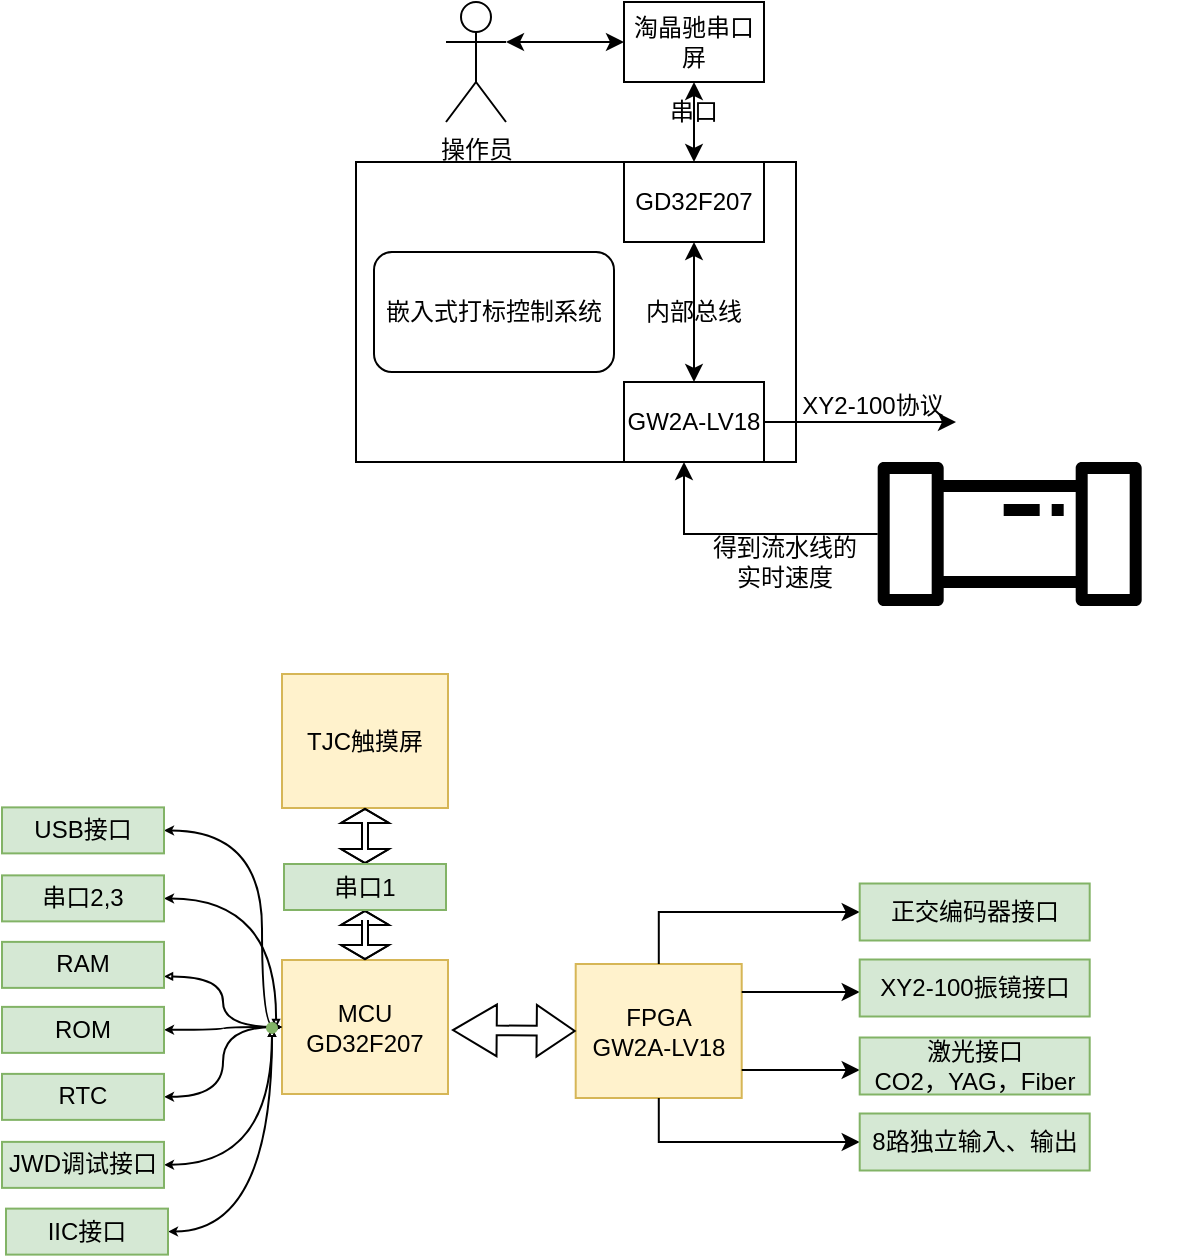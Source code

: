 <mxfile version="20.1.1" type="github">
  <diagram id="64sL20sVKEMzImHlBKcd" name="第 1 页">
    <mxGraphModel dx="865" dy="490" grid="0" gridSize="10" guides="1" tooltips="1" connect="1" arrows="1" fold="1" page="1" pageScale="1" pageWidth="827" pageHeight="1169" math="0" shadow="0">
      <root>
        <mxCell id="0" />
        <mxCell id="1" parent="0" />
        <mxCell id="n3pyETa5GkpWAGw-3gH3-2" value="" style="rounded=0;whiteSpace=wrap;html=1;" vertex="1" parent="1">
          <mxGeometry x="210" y="130" width="220" height="150" as="geometry" />
        </mxCell>
        <mxCell id="n3pyETa5GkpWAGw-3gH3-10" value="" style="edgeStyle=orthogonalEdgeStyle;rounded=0;orthogonalLoop=1;jettySize=auto;html=1;startArrow=classic;startFill=1;entryX=0.5;entryY=0;entryDx=0;entryDy=0;" edge="1" parent="1" source="n3pyETa5GkpWAGw-3gH3-4" target="n3pyETa5GkpWAGw-3gH3-6">
          <mxGeometry relative="1" as="geometry">
            <mxPoint x="265" y="230" as="targetPoint" />
          </mxGeometry>
        </mxCell>
        <mxCell id="n3pyETa5GkpWAGw-3gH3-22" value="" style="edgeStyle=orthogonalEdgeStyle;rounded=0;orthogonalLoop=1;jettySize=auto;html=1;startArrow=classic;startFill=1;" edge="1" parent="1" source="n3pyETa5GkpWAGw-3gH3-4" target="n3pyETa5GkpWAGw-3gH3-14">
          <mxGeometry relative="1" as="geometry" />
        </mxCell>
        <mxCell id="n3pyETa5GkpWAGw-3gH3-4" value="GD32F207" style="rounded=0;whiteSpace=wrap;html=1;" vertex="1" parent="1">
          <mxGeometry x="344" y="130" width="70" height="40" as="geometry" />
        </mxCell>
        <mxCell id="n3pyETa5GkpWAGw-3gH3-6" value="GW2A-LV18" style="rounded=0;whiteSpace=wrap;html=1;" vertex="1" parent="1">
          <mxGeometry x="344" y="240" width="70" height="40" as="geometry" />
        </mxCell>
        <mxCell id="n3pyETa5GkpWAGw-3gH3-11" value="内部总线" style="text;html=1;strokeColor=none;fillColor=none;align=center;verticalAlign=middle;whiteSpace=wrap;rounded=0;" vertex="1" parent="1">
          <mxGeometry x="349" y="190" width="60" height="30" as="geometry" />
        </mxCell>
        <mxCell id="n3pyETa5GkpWAGw-3gH3-28" value="" style="edgeStyle=orthogonalEdgeStyle;rounded=0;orthogonalLoop=1;jettySize=auto;html=1;startArrow=classic;startFill=1;" edge="1" parent="1" source="n3pyETa5GkpWAGw-3gH3-14" target="n3pyETa5GkpWAGw-3gH3-21">
          <mxGeometry relative="1" as="geometry">
            <Array as="points">
              <mxPoint x="300" y="70" />
              <mxPoint x="300" y="70" />
            </Array>
          </mxGeometry>
        </mxCell>
        <mxCell id="n3pyETa5GkpWAGw-3gH3-14" value="淘晶驰串口屏" style="rounded=0;whiteSpace=wrap;html=1;" vertex="1" parent="1">
          <mxGeometry x="344" y="50" width="70" height="40" as="geometry" />
        </mxCell>
        <mxCell id="n3pyETa5GkpWAGw-3gH3-21" value="操作员" style="shape=umlActor;verticalLabelPosition=bottom;verticalAlign=top;html=1;outlineConnect=0;" vertex="1" parent="1">
          <mxGeometry x="255" y="50" width="30" height="60" as="geometry" />
        </mxCell>
        <mxCell id="n3pyETa5GkpWAGw-3gH3-29" value="串口" style="text;html=1;strokeColor=none;fillColor=none;align=center;verticalAlign=middle;whiteSpace=wrap;rounded=0;" vertex="1" parent="1">
          <mxGeometry x="349" y="90" width="60" height="30" as="geometry" />
        </mxCell>
        <mxCell id="n3pyETa5GkpWAGw-3gH3-31" value="" style="sketch=0;outlineConnect=0;fontColor=#232F3E;gradientColor=none;fillColor=default;strokeColor=none;dashed=0;verticalLabelPosition=bottom;verticalAlign=top;align=center;html=1;fontSize=12;fontStyle=0;aspect=fixed;pointerEvents=1;shape=mxgraph.aws4.iot_analytics_pipeline;fillStyle=cross-hatch;" vertex="1" parent="1">
          <mxGeometry x="477.86" y="290" width="150" height="80.77" as="geometry" />
        </mxCell>
        <mxCell id="n3pyETa5GkpWAGw-3gH3-32" value="" style="sketch=0;outlineConnect=0;fontColor=#232F3E;gradientColor=none;fillColor=#000000;strokeColor=none;dashed=0;verticalLabelPosition=bottom;verticalAlign=top;align=center;html=1;fontSize=12;fontStyle=0;aspect=fixed;pointerEvents=1;shape=mxgraph.aws4.iot_analytics_pipeline;fillStyle=solid;strokeWidth=1;" vertex="1" parent="1">
          <mxGeometry x="469.99" y="280" width="133.71" height="72" as="geometry" />
        </mxCell>
        <mxCell id="n3pyETa5GkpWAGw-3gH3-33" value="" style="shape=image;html=1;verticalAlign=top;verticalLabelPosition=bottom;labelBackgroundColor=#ffffff;imageAspect=0;aspect=fixed;image=https://cdn1.iconfinder.com/data/icons/software-engineering-and-video-gaming/512/488_Cutting_engineering_fabrication_laser_steel_Data_Science_Fabrication_Lab-128.png;fillStyle=solid;strokeColor=default;strokeWidth=1;fillColor=#000000;rotation=-15;" vertex="1" parent="1">
          <mxGeometry x="496.85" y="240" width="80" height="80" as="geometry" />
        </mxCell>
        <mxCell id="n3pyETa5GkpWAGw-3gH3-37" value="" style="endArrow=classic;html=1;rounded=0;" edge="1" parent="1">
          <mxGeometry width="50" height="50" relative="1" as="geometry">
            <mxPoint x="414" y="260" as="sourcePoint" />
            <mxPoint x="510" y="260" as="targetPoint" />
            <Array as="points">
              <mxPoint x="510" y="260" />
            </Array>
          </mxGeometry>
        </mxCell>
        <mxCell id="n3pyETa5GkpWAGw-3gH3-45" value="XY2-100协议" style="text;html=1;strokeColor=none;fillColor=none;align=center;verticalAlign=middle;whiteSpace=wrap;rounded=0;fillStyle=solid;" vertex="1" parent="1">
          <mxGeometry x="430" y="237" width="77" height="30" as="geometry" />
        </mxCell>
        <mxCell id="n3pyETa5GkpWAGw-3gH3-46" value="" style="endArrow=classic;html=1;rounded=0;" edge="1" parent="1" source="n3pyETa5GkpWAGw-3gH3-32">
          <mxGeometry width="50" height="50" relative="1" as="geometry">
            <mxPoint x="324" y="330" as="sourcePoint" />
            <mxPoint x="374" y="280" as="targetPoint" />
            <Array as="points">
              <mxPoint x="374" y="316" />
            </Array>
          </mxGeometry>
        </mxCell>
        <mxCell id="n3pyETa5GkpWAGw-3gH3-47" value="得到流水线的实时速度" style="text;html=1;strokeColor=none;fillColor=none;align=center;verticalAlign=middle;whiteSpace=wrap;rounded=0;fillStyle=solid;" vertex="1" parent="1">
          <mxGeometry x="386" y="313.88" width="77" height="33" as="geometry" />
        </mxCell>
        <mxCell id="n3pyETa5GkpWAGw-3gH3-49" value="嵌入式打标控制系统" style="rounded=1;whiteSpace=wrap;html=1;fillStyle=auto;strokeColor=default;strokeWidth=1;fillColor=#FFFFFF;" vertex="1" parent="1">
          <mxGeometry x="219" y="175" width="120" height="60" as="geometry" />
        </mxCell>
        <mxCell id="n3pyETa5GkpWAGw-3gH3-94" value="" style="edgeStyle=orthogonalEdgeStyle;curved=1;rounded=0;orthogonalLoop=1;jettySize=auto;html=1;startArrow=classic;startFill=1;endArrow=block;endFill=0;startSize=2;endSize=2;sourcePerimeterSpacing=0;fillColor=none;entryX=1;entryY=0.75;entryDx=0;entryDy=0;" edge="1" parent="1" source="n3pyETa5GkpWAGw-3gH3-50" target="n3pyETa5GkpWAGw-3gH3-84">
          <mxGeometry relative="1" as="geometry" />
        </mxCell>
        <mxCell id="n3pyETa5GkpWAGw-3gH3-50" value="MCU&lt;br&gt;GD32F207" style="rounded=0;whiteSpace=wrap;html=1;fillStyle=auto;strokeColor=#d6b656;strokeWidth=1;fillColor=#fff2cc;" vertex="1" parent="1">
          <mxGeometry x="173" y="529" width="83" height="67" as="geometry" />
        </mxCell>
        <mxCell id="n3pyETa5GkpWAGw-3gH3-62" value="TJC触摸屏" style="rounded=0;whiteSpace=wrap;html=1;fillStyle=auto;strokeColor=#d6b656;strokeWidth=1;fillColor=#fff2cc;" vertex="1" parent="1">
          <mxGeometry x="173" y="386" width="83" height="67" as="geometry" />
        </mxCell>
        <mxCell id="n3pyETa5GkpWAGw-3gH3-64" value="FPGA&lt;br&gt;GW2A-LV18" style="rounded=0;whiteSpace=wrap;html=1;fillStyle=auto;strokeColor=#d6b656;strokeWidth=1;fillColor=#fff2cc;" vertex="1" parent="1">
          <mxGeometry x="319.85" y="531" width="83" height="67" as="geometry" />
        </mxCell>
        <mxCell id="n3pyETa5GkpWAGw-3gH3-66" value="" style="edgeStyle=orthogonalEdgeStyle;shape=flexArrow;rounded=0;orthogonalLoop=1;jettySize=auto;html=1;startArrow=classic;startFill=1;width=4.828;endSize=6.952;exitX=0;exitY=0.5;exitDx=0;exitDy=0;" edge="1" parent="1" source="n3pyETa5GkpWAGw-3gH3-64">
          <mxGeometry relative="1" as="geometry">
            <mxPoint x="294" y="592" as="sourcePoint" />
            <mxPoint x="258" y="564" as="targetPoint" />
          </mxGeometry>
        </mxCell>
        <mxCell id="n3pyETa5GkpWAGw-3gH3-71" value="" style="edgeStyle=orthogonalEdgeStyle;rounded=0;orthogonalLoop=1;jettySize=auto;html=1;startArrow=classic;startFill=1;verticalAlign=top;horizontal=1;endArrow=none;endFill=0;" edge="1" parent="1" source="n3pyETa5GkpWAGw-3gH3-67" target="n3pyETa5GkpWAGw-3gH3-64">
          <mxGeometry relative="1" as="geometry" />
        </mxCell>
        <mxCell id="n3pyETa5GkpWAGw-3gH3-67" value="正交编码器接口" style="rounded=0;whiteSpace=wrap;html=1;fillStyle=auto;strokeColor=#82b366;strokeWidth=1;fillColor=#d5e8d4;" vertex="1" parent="1">
          <mxGeometry x="461.85" y="490.75" width="115" height="28.5" as="geometry" />
        </mxCell>
        <mxCell id="n3pyETa5GkpWAGw-3gH3-75" value="" style="edgeStyle=orthogonalEdgeStyle;rounded=0;orthogonalLoop=1;jettySize=auto;html=1;startArrow=classic;startFill=1;endArrow=none;endFill=0;" edge="1" parent="1" source="n3pyETa5GkpWAGw-3gH3-68" target="n3pyETa5GkpWAGw-3gH3-64">
          <mxGeometry relative="1" as="geometry">
            <Array as="points">
              <mxPoint x="426.85" y="545" />
              <mxPoint x="426.85" y="545" />
            </Array>
          </mxGeometry>
        </mxCell>
        <mxCell id="n3pyETa5GkpWAGw-3gH3-68" value="XY2-100振镜接口" style="rounded=0;whiteSpace=wrap;html=1;fillStyle=auto;strokeColor=#82b366;strokeWidth=1;fillColor=#d5e8d4;" vertex="1" parent="1">
          <mxGeometry x="461.85" y="528.75" width="115" height="28.5" as="geometry" />
        </mxCell>
        <mxCell id="n3pyETa5GkpWAGw-3gH3-76" value="" style="edgeStyle=orthogonalEdgeStyle;rounded=0;orthogonalLoop=1;jettySize=auto;html=1;startArrow=classic;startFill=1;endArrow=none;endFill=0;" edge="1" parent="1" source="n3pyETa5GkpWAGw-3gH3-69" target="n3pyETa5GkpWAGw-3gH3-64">
          <mxGeometry relative="1" as="geometry">
            <Array as="points">
              <mxPoint x="422.85" y="584" />
              <mxPoint x="422.85" y="584" />
            </Array>
          </mxGeometry>
        </mxCell>
        <mxCell id="n3pyETa5GkpWAGw-3gH3-69" value="激光接口 &lt;br&gt;CO2，YAG，Fiber" style="rounded=0;whiteSpace=wrap;html=1;fillStyle=auto;strokeColor=#82b366;strokeWidth=1;fillColor=#d5e8d4;" vertex="1" parent="1">
          <mxGeometry x="461.85" y="567.75" width="115" height="28.5" as="geometry" />
        </mxCell>
        <mxCell id="n3pyETa5GkpWAGw-3gH3-77" value="" style="edgeStyle=orthogonalEdgeStyle;rounded=0;orthogonalLoop=1;jettySize=auto;html=1;startArrow=classic;startFill=1;endArrow=none;endFill=0;" edge="1" parent="1" source="n3pyETa5GkpWAGw-3gH3-70" target="n3pyETa5GkpWAGw-3gH3-64">
          <mxGeometry relative="1" as="geometry" />
        </mxCell>
        <mxCell id="n3pyETa5GkpWAGw-3gH3-70" value="8路独立输入、输出" style="rounded=0;whiteSpace=wrap;html=1;fillStyle=auto;strokeColor=#82b366;strokeWidth=1;fillColor=#d5e8d4;" vertex="1" parent="1">
          <mxGeometry x="461.85" y="605.75" width="115" height="28.5" as="geometry" />
        </mxCell>
        <mxCell id="n3pyETa5GkpWAGw-3gH3-104" value="" style="edgeStyle=orthogonalEdgeStyle;curved=1;rounded=0;orthogonalLoop=1;jettySize=auto;html=1;startArrow=classic;startFill=1;endArrow=block;endFill=0;startSize=2;endSize=2;sourcePerimeterSpacing=0;fillColor=none;entryX=0;entryY=0.5;entryDx=0;entryDy=0;" edge="1" parent="1" source="n3pyETa5GkpWAGw-3gH3-78" target="n3pyETa5GkpWAGw-3gH3-50">
          <mxGeometry relative="1" as="geometry">
            <Array as="points">
              <mxPoint x="163" y="464" />
              <mxPoint x="163" y="563" />
            </Array>
          </mxGeometry>
        </mxCell>
        <mxCell id="n3pyETa5GkpWAGw-3gH3-78" value="USB接口" style="rounded=0;whiteSpace=wrap;html=1;fillStyle=auto;strokeColor=#82b366;strokeWidth=1;fillColor=#d5e8d4;" vertex="1" parent="1">
          <mxGeometry x="33" y="452.69" width="81" height="23" as="geometry" />
        </mxCell>
        <mxCell id="n3pyETa5GkpWAGw-3gH3-82" value="" style="edgeStyle=orthogonalEdgeStyle;shape=flexArrow;rounded=0;orthogonalLoop=1;jettySize=auto;html=1;startArrow=classic;startFill=1;endArrow=block;endFill=0;fillColor=none;startSize=2;sourcePerimeterSpacing=0;width=3;endSize=2;" edge="1" parent="1" source="n3pyETa5GkpWAGw-3gH3-79" target="n3pyETa5GkpWAGw-3gH3-62">
          <mxGeometry relative="1" as="geometry" />
        </mxCell>
        <mxCell id="n3pyETa5GkpWAGw-3gH3-83" value="" style="edgeStyle=orthogonalEdgeStyle;shape=flexArrow;rounded=0;orthogonalLoop=1;jettySize=auto;html=1;startArrow=classic;startFill=1;endArrow=block;endFill=0;startSize=2;endSize=2;sourcePerimeterSpacing=0;fillColor=none;width=3;" edge="1" parent="1" source="n3pyETa5GkpWAGw-3gH3-79" target="n3pyETa5GkpWAGw-3gH3-50">
          <mxGeometry relative="1" as="geometry" />
        </mxCell>
        <mxCell id="n3pyETa5GkpWAGw-3gH3-79" value="串口1" style="rounded=0;whiteSpace=wrap;html=1;fillStyle=auto;strokeColor=#82b366;strokeWidth=1;fillColor=#d5e8d4;" vertex="1" parent="1">
          <mxGeometry x="174" y="481" width="81" height="23" as="geometry" />
        </mxCell>
        <mxCell id="n3pyETa5GkpWAGw-3gH3-103" value="" style="edgeStyle=orthogonalEdgeStyle;curved=1;rounded=0;orthogonalLoop=1;jettySize=auto;html=1;startArrow=classic;startFill=1;endArrow=block;endFill=0;startSize=2;endSize=2;sourcePerimeterSpacing=0;fillColor=none;" edge="1" parent="1" source="n3pyETa5GkpWAGw-3gH3-80">
          <mxGeometry relative="1" as="geometry">
            <mxPoint x="170" y="563" as="targetPoint" />
          </mxGeometry>
        </mxCell>
        <mxCell id="n3pyETa5GkpWAGw-3gH3-80" value="串口2,3" style="rounded=0;whiteSpace=wrap;html=1;fillStyle=auto;strokeColor=#82b366;strokeWidth=1;fillColor=#d5e8d4;" vertex="1" parent="1">
          <mxGeometry x="33" y="486.69" width="81" height="23" as="geometry" />
        </mxCell>
        <mxCell id="n3pyETa5GkpWAGw-3gH3-84" value="RAM" style="rounded=0;whiteSpace=wrap;html=1;fillStyle=auto;strokeColor=#82b366;strokeWidth=1;fillColor=#d5e8d4;" vertex="1" parent="1">
          <mxGeometry x="33" y="519.94" width="81" height="23" as="geometry" />
        </mxCell>
        <mxCell id="n3pyETa5GkpWAGw-3gH3-98" value="" style="edgeStyle=orthogonalEdgeStyle;curved=1;rounded=0;orthogonalLoop=1;jettySize=auto;html=1;startArrow=classic;startFill=1;endArrow=block;endFill=0;startSize=2;endSize=2;sourcePerimeterSpacing=0;fillColor=none;" edge="1" parent="1" source="n3pyETa5GkpWAGw-3gH3-85" target="n3pyETa5GkpWAGw-3gH3-50">
          <mxGeometry relative="1" as="geometry" />
        </mxCell>
        <mxCell id="n3pyETa5GkpWAGw-3gH3-85" value="ROM" style="rounded=0;whiteSpace=wrap;html=1;fillStyle=auto;strokeColor=#82b366;strokeWidth=1;fillColor=#d5e8d4;" vertex="1" parent="1">
          <mxGeometry x="33" y="552.44" width="81" height="23" as="geometry" />
        </mxCell>
        <mxCell id="n3pyETa5GkpWAGw-3gH3-99" value="" style="edgeStyle=orthogonalEdgeStyle;curved=1;rounded=0;orthogonalLoop=1;jettySize=auto;html=1;startArrow=classic;startFill=1;endArrow=block;endFill=0;startSize=2;endSize=2;sourcePerimeterSpacing=0;fillColor=none;" edge="1" parent="1" source="n3pyETa5GkpWAGw-3gH3-86" target="n3pyETa5GkpWAGw-3gH3-50">
          <mxGeometry relative="1" as="geometry" />
        </mxCell>
        <mxCell id="n3pyETa5GkpWAGw-3gH3-86" value="RTC" style="rounded=0;whiteSpace=wrap;html=1;fillStyle=auto;strokeColor=#82b366;strokeWidth=1;fillColor=#d5e8d4;" vertex="1" parent="1">
          <mxGeometry x="33" y="585.94" width="81" height="23" as="geometry" />
        </mxCell>
        <mxCell id="n3pyETa5GkpWAGw-3gH3-100" value="" style="edgeStyle=orthogonalEdgeStyle;curved=1;rounded=0;orthogonalLoop=1;jettySize=auto;html=1;startArrow=classic;startFill=1;endArrow=block;endFill=0;startSize=2;endSize=2;sourcePerimeterSpacing=0;fillColor=none;" edge="1" parent="1" source="n3pyETa5GkpWAGw-3gH3-87" target="n3pyETa5GkpWAGw-3gH3-101">
          <mxGeometry relative="1" as="geometry" />
        </mxCell>
        <mxCell id="n3pyETa5GkpWAGw-3gH3-87" value="JWD调试接口" style="rounded=0;whiteSpace=wrap;html=1;fillStyle=auto;strokeColor=#82b366;strokeWidth=1;fillColor=#d5e8d4;" vertex="1" parent="1">
          <mxGeometry x="33" y="619.94" width="81" height="23" as="geometry" />
        </mxCell>
        <mxCell id="n3pyETa5GkpWAGw-3gH3-102" value="" style="edgeStyle=orthogonalEdgeStyle;curved=1;rounded=0;orthogonalLoop=1;jettySize=auto;html=1;startArrow=classic;startFill=1;endArrow=block;endFill=0;startSize=2;endSize=2;sourcePerimeterSpacing=0;fillColor=none;" edge="1" parent="1" source="n3pyETa5GkpWAGw-3gH3-88" target="n3pyETa5GkpWAGw-3gH3-101">
          <mxGeometry relative="1" as="geometry" />
        </mxCell>
        <mxCell id="n3pyETa5GkpWAGw-3gH3-88" value="IIC接口" style="rounded=0;whiteSpace=wrap;html=1;fillStyle=auto;strokeColor=#82b366;strokeWidth=1;fillColor=#d5e8d4;" vertex="1" parent="1">
          <mxGeometry x="35" y="653.31" width="81" height="23" as="geometry" />
        </mxCell>
        <mxCell id="n3pyETa5GkpWAGw-3gH3-101" value="" style="shape=waypoint;sketch=0;size=6;pointerEvents=1;points=[];fillColor=#d5e8d4;resizable=0;rotatable=0;perimeter=centerPerimeter;snapToPoint=1;strokeColor=#82b366;rounded=0;fillStyle=auto;strokeWidth=1;" vertex="1" parent="1">
          <mxGeometry x="148" y="542.94" width="40" height="40" as="geometry" />
        </mxCell>
      </root>
    </mxGraphModel>
  </diagram>
</mxfile>
